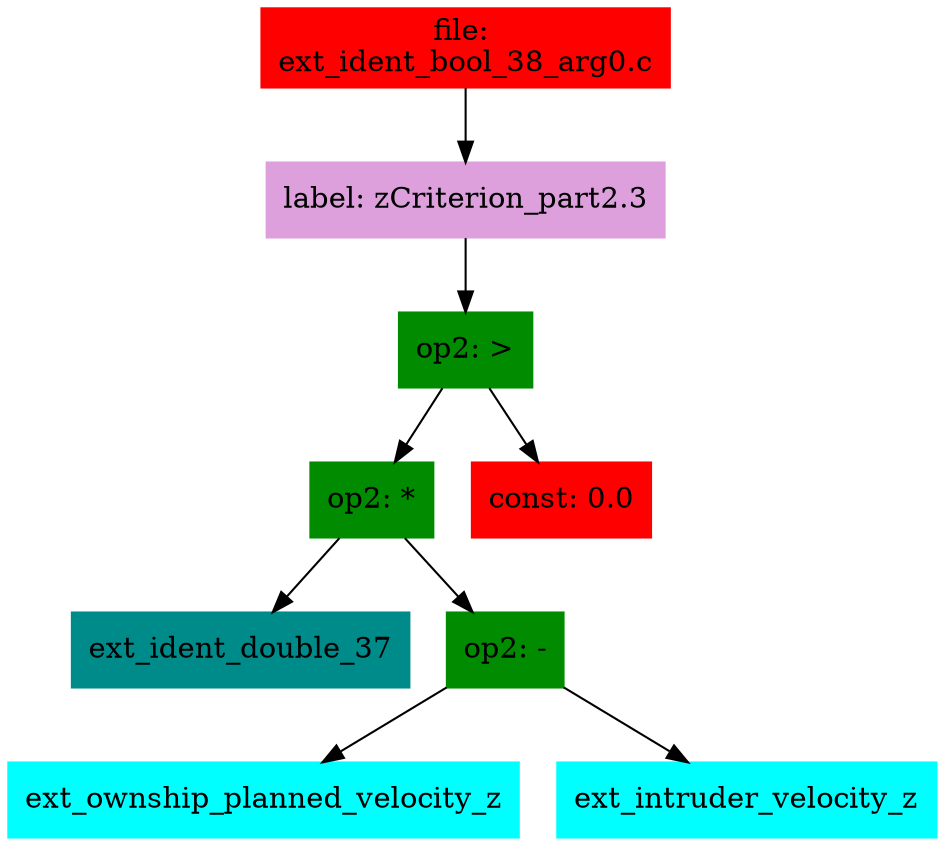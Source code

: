 digraph G {
node [shape=box]

0 [label="file: 
ext_ident_bool_38_arg0.c",color=red, style=filled]
1 [label="label: zCriterion_part2.3",color=plum, style=filled]
0 -> 1
2 [label="op2: >",color=green4, style=filled]
1 -> 2
3 [label="op2: *",color=green4, style=filled]
2 -> 3
4 [label="ext_ident_double_37",color=cyan4, style=filled]
3 -> 4
85 [label="op2: -",color=green4, style=filled]
3 -> 85
86 [label="ext_ownship_planned_velocity_z",color=cyan1, style=filled]
85 -> 86
87 [label="ext_intruder_velocity_z",color=cyan1, style=filled]
85 -> 87
88 [label="const: 0.0",color=red1, style=filled]
2 -> 88


}

